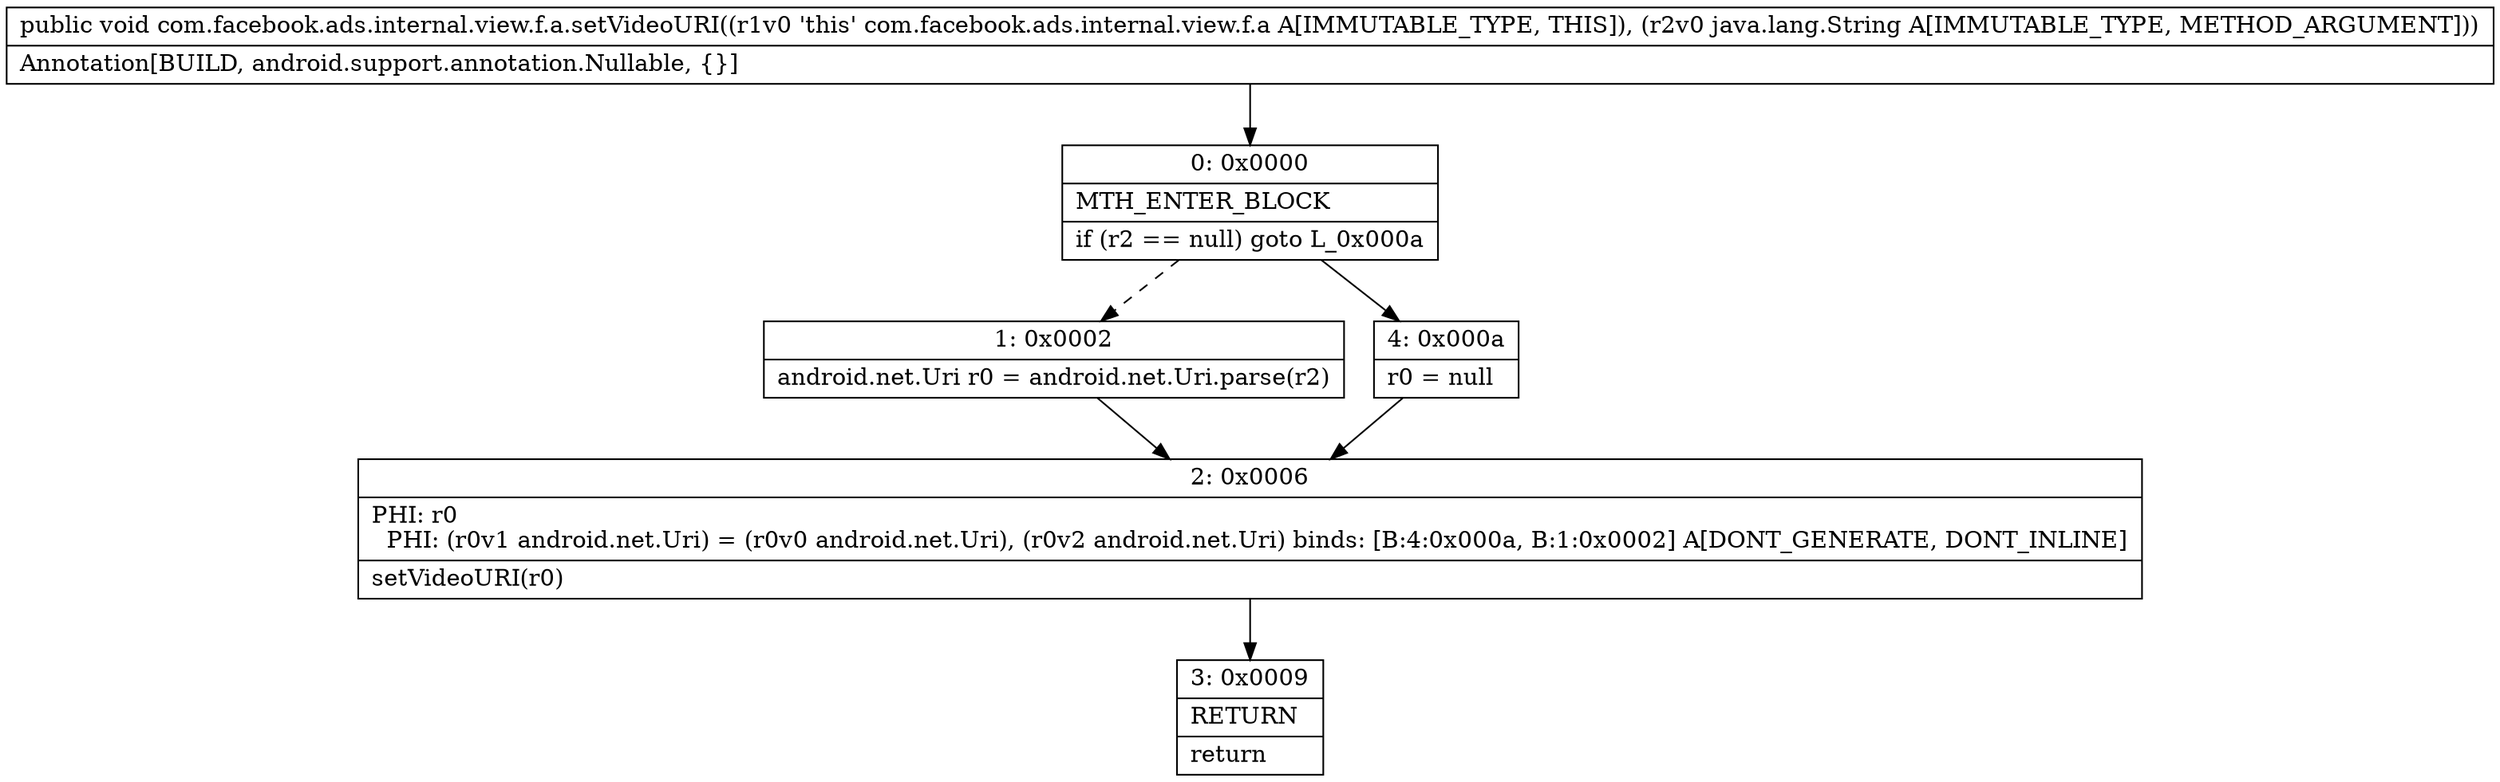 digraph "CFG forcom.facebook.ads.internal.view.f.a.setVideoURI(Ljava\/lang\/String;)V" {
Node_0 [shape=record,label="{0\:\ 0x0000|MTH_ENTER_BLOCK\l|if (r2 == null) goto L_0x000a\l}"];
Node_1 [shape=record,label="{1\:\ 0x0002|android.net.Uri r0 = android.net.Uri.parse(r2)\l}"];
Node_2 [shape=record,label="{2\:\ 0x0006|PHI: r0 \l  PHI: (r0v1 android.net.Uri) = (r0v0 android.net.Uri), (r0v2 android.net.Uri) binds: [B:4:0x000a, B:1:0x0002] A[DONT_GENERATE, DONT_INLINE]\l|setVideoURI(r0)\l}"];
Node_3 [shape=record,label="{3\:\ 0x0009|RETURN\l|return\l}"];
Node_4 [shape=record,label="{4\:\ 0x000a|r0 = null\l}"];
MethodNode[shape=record,label="{public void com.facebook.ads.internal.view.f.a.setVideoURI((r1v0 'this' com.facebook.ads.internal.view.f.a A[IMMUTABLE_TYPE, THIS]), (r2v0 java.lang.String A[IMMUTABLE_TYPE, METHOD_ARGUMENT]))  | Annotation[BUILD, android.support.annotation.Nullable, \{\}]\l}"];
MethodNode -> Node_0;
Node_0 -> Node_1[style=dashed];
Node_0 -> Node_4;
Node_1 -> Node_2;
Node_2 -> Node_3;
Node_4 -> Node_2;
}

